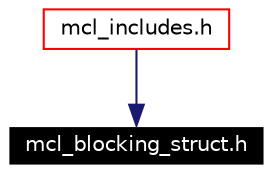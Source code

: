 digraph G
{
  edge [fontname="Helvetica",fontsize=10,labelfontname="Helvetica",labelfontsize=10];
  node [fontname="Helvetica",fontsize=10,shape=record];
  Node1 [label="mcl_blocking_struct.h",height=0.2,width=0.4,color="white", fillcolor="black", style="filled" fontcolor="white"];
  Node2 -> Node1 [color="midnightblue",fontsize=10,style="solid",fontname="Helvetica"];
  Node2 [label="mcl_includes.h",height=0.2,width=0.4,color="red",URL="$mcl__includes_8h.html"];
}
